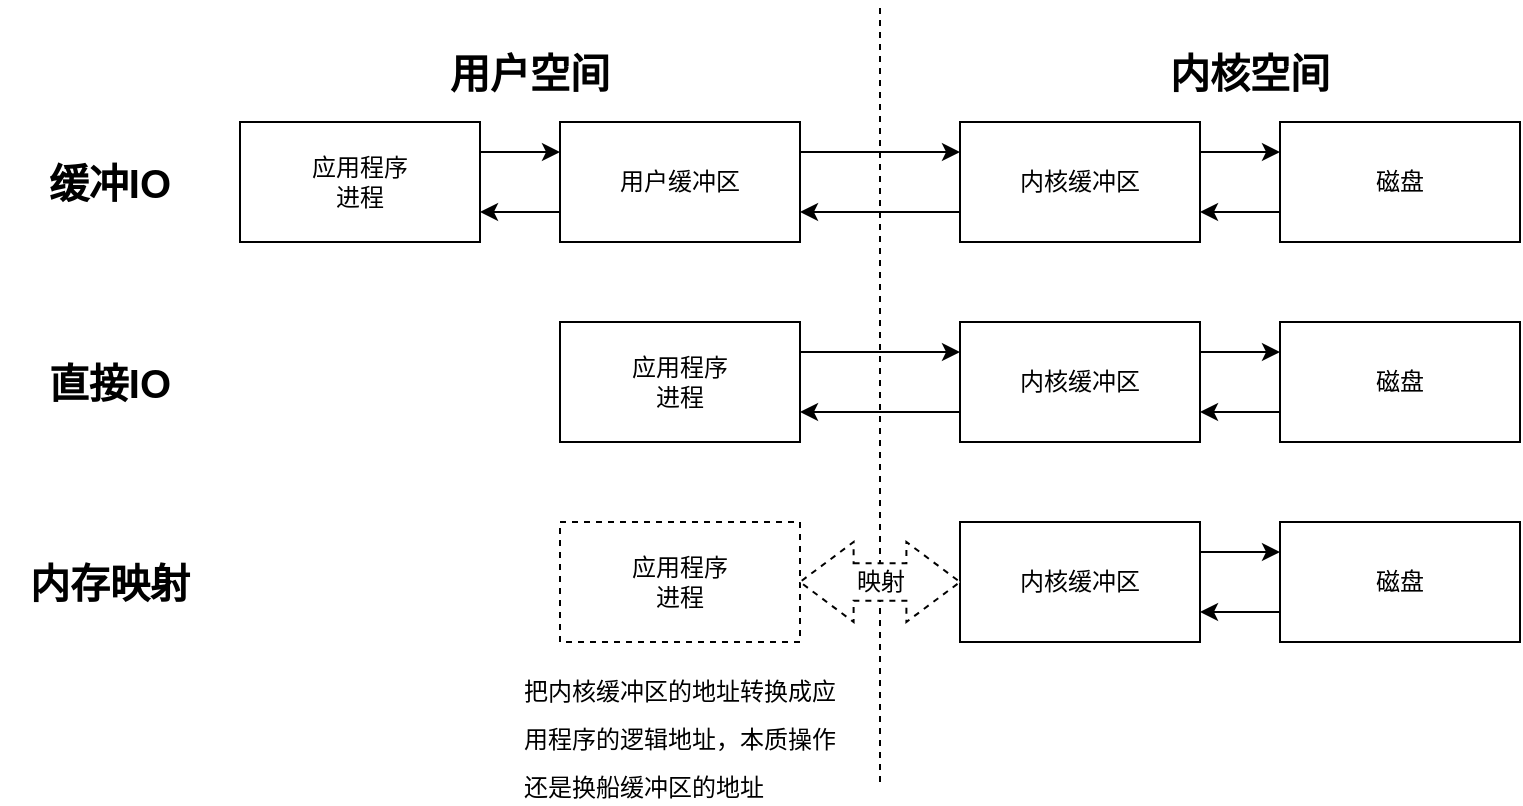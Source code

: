 <mxfile version="18.0.6" type="device" pages="2"><diagram id="jcF2E3bgDXB-c2SOyGUc" name="内存映射"><mxGraphModel dx="1280" dy="795" grid="1" gridSize="10" guides="1" tooltips="1" connect="1" arrows="1" fold="1" page="1" pageScale="1" pageWidth="1169" pageHeight="827" math="0" shadow="0"><root><mxCell id="0"/><mxCell id="1" parent="0"/><mxCell id="wBhKrhbqn0L72-bQqXBa-12" value="" style="endArrow=none;dashed=1;html=1;rounded=0;" edge="1" parent="1"><mxGeometry width="50" height="50" relative="1" as="geometry"><mxPoint x="645" y="560" as="sourcePoint"/><mxPoint x="645" y="170" as="targetPoint"/></mxGeometry></mxCell><mxCell id="wBhKrhbqn0L72-bQqXBa-27" value="" style="group" vertex="1" connectable="0" parent="1"><mxGeometry x="485" y="330" width="480" height="60" as="geometry"/></mxCell><mxCell id="wBhKrhbqn0L72-bQqXBa-13" value="应用程序&lt;br&gt;进程" style="rounded=0;whiteSpace=wrap;html=1;" vertex="1" parent="wBhKrhbqn0L72-bQqXBa-27"><mxGeometry width="120" height="60" as="geometry"/></mxCell><mxCell id="wBhKrhbqn0L72-bQqXBa-18" style="edgeStyle=orthogonalEdgeStyle;rounded=0;orthogonalLoop=1;jettySize=auto;html=1;exitX=0;exitY=0.75;exitDx=0;exitDy=0;entryX=1;entryY=0.75;entryDx=0;entryDy=0;" edge="1" parent="wBhKrhbqn0L72-bQqXBa-27" source="wBhKrhbqn0L72-bQqXBa-14" target="wBhKrhbqn0L72-bQqXBa-13"><mxGeometry relative="1" as="geometry"/></mxCell><mxCell id="wBhKrhbqn0L72-bQqXBa-14" value="内核缓冲区" style="rounded=0;whiteSpace=wrap;html=1;" vertex="1" parent="wBhKrhbqn0L72-bQqXBa-27"><mxGeometry x="200" width="120" height="60" as="geometry"/></mxCell><mxCell id="wBhKrhbqn0L72-bQqXBa-16" style="edgeStyle=orthogonalEdgeStyle;rounded=0;orthogonalLoop=1;jettySize=auto;html=1;exitX=1;exitY=0.25;exitDx=0;exitDy=0;entryX=0;entryY=0.25;entryDx=0;entryDy=0;" edge="1" parent="wBhKrhbqn0L72-bQqXBa-27" source="wBhKrhbqn0L72-bQqXBa-13" target="wBhKrhbqn0L72-bQqXBa-14"><mxGeometry relative="1" as="geometry"/></mxCell><mxCell id="wBhKrhbqn0L72-bQqXBa-19" style="edgeStyle=orthogonalEdgeStyle;rounded=0;orthogonalLoop=1;jettySize=auto;html=1;exitX=0;exitY=0.75;exitDx=0;exitDy=0;entryX=1;entryY=0.75;entryDx=0;entryDy=0;" edge="1" parent="wBhKrhbqn0L72-bQqXBa-27" source="wBhKrhbqn0L72-bQqXBa-15" target="wBhKrhbqn0L72-bQqXBa-14"><mxGeometry relative="1" as="geometry"/></mxCell><mxCell id="wBhKrhbqn0L72-bQqXBa-15" value="磁盘" style="rounded=0;whiteSpace=wrap;html=1;" vertex="1" parent="wBhKrhbqn0L72-bQqXBa-27"><mxGeometry x="360" width="120" height="60" as="geometry"/></mxCell><mxCell id="wBhKrhbqn0L72-bQqXBa-17" style="edgeStyle=orthogonalEdgeStyle;rounded=0;orthogonalLoop=1;jettySize=auto;html=1;exitX=1;exitY=0.25;exitDx=0;exitDy=0;entryX=0;entryY=0.25;entryDx=0;entryDy=0;" edge="1" parent="wBhKrhbqn0L72-bQqXBa-27" source="wBhKrhbqn0L72-bQqXBa-14" target="wBhKrhbqn0L72-bQqXBa-15"><mxGeometry relative="1" as="geometry"/></mxCell><mxCell id="wBhKrhbqn0L72-bQqXBa-28" value="" style="group" vertex="1" connectable="0" parent="1"><mxGeometry x="485" y="430" width="480" height="60" as="geometry"/></mxCell><mxCell id="wBhKrhbqn0L72-bQqXBa-20" value="应用程序&lt;br&gt;进程" style="rounded=0;whiteSpace=wrap;html=1;dashed=1;" vertex="1" parent="wBhKrhbqn0L72-bQqXBa-28"><mxGeometry width="120" height="60" as="geometry"/></mxCell><mxCell id="wBhKrhbqn0L72-bQqXBa-21" value="内核缓冲区" style="rounded=0;whiteSpace=wrap;html=1;" vertex="1" parent="wBhKrhbqn0L72-bQqXBa-28"><mxGeometry x="200" width="120" height="60" as="geometry"/></mxCell><mxCell id="wBhKrhbqn0L72-bQqXBa-24" style="edgeStyle=orthogonalEdgeStyle;rounded=0;orthogonalLoop=1;jettySize=auto;html=1;exitX=0;exitY=0.75;exitDx=0;exitDy=0;entryX=1;entryY=0.75;entryDx=0;entryDy=0;" edge="1" parent="wBhKrhbqn0L72-bQqXBa-28" source="wBhKrhbqn0L72-bQqXBa-22" target="wBhKrhbqn0L72-bQqXBa-21"><mxGeometry relative="1" as="geometry"/></mxCell><mxCell id="wBhKrhbqn0L72-bQqXBa-22" value="磁盘" style="rounded=0;whiteSpace=wrap;html=1;" vertex="1" parent="wBhKrhbqn0L72-bQqXBa-28"><mxGeometry x="360" width="120" height="60" as="geometry"/></mxCell><mxCell id="wBhKrhbqn0L72-bQqXBa-23" style="edgeStyle=orthogonalEdgeStyle;rounded=0;orthogonalLoop=1;jettySize=auto;html=1;exitX=1;exitY=0.25;exitDx=0;exitDy=0;entryX=0;entryY=0.25;entryDx=0;entryDy=0;" edge="1" parent="wBhKrhbqn0L72-bQqXBa-28" source="wBhKrhbqn0L72-bQqXBa-21" target="wBhKrhbqn0L72-bQqXBa-22"><mxGeometry relative="1" as="geometry"/></mxCell><mxCell id="wBhKrhbqn0L72-bQqXBa-26" value="映射" style="html=1;shadow=0;dashed=1;align=center;verticalAlign=middle;shape=mxgraph.arrows2.twoWayArrow;dy=0.53;dx=26.8;" vertex="1" parent="wBhKrhbqn0L72-bQqXBa-28"><mxGeometry x="120" y="10" width="80" height="40" as="geometry"/></mxCell><mxCell id="wBhKrhbqn0L72-bQqXBa-29" value="" style="group" vertex="1" connectable="0" parent="1"><mxGeometry x="325" y="230" width="640" height="60" as="geometry"/></mxCell><mxCell id="wBhKrhbqn0L72-bQqXBa-1" value="应用程序&lt;br&gt;进程" style="rounded=0;whiteSpace=wrap;html=1;" vertex="1" parent="wBhKrhbqn0L72-bQqXBa-29"><mxGeometry width="120" height="60" as="geometry"/></mxCell><mxCell id="wBhKrhbqn0L72-bQqXBa-6" style="edgeStyle=orthogonalEdgeStyle;rounded=0;orthogonalLoop=1;jettySize=auto;html=1;exitX=0;exitY=0.75;exitDx=0;exitDy=0;entryX=1;entryY=0.75;entryDx=0;entryDy=0;" edge="1" parent="wBhKrhbqn0L72-bQqXBa-29" source="wBhKrhbqn0L72-bQqXBa-2" target="wBhKrhbqn0L72-bQqXBa-1"><mxGeometry relative="1" as="geometry"/></mxCell><mxCell id="wBhKrhbqn0L72-bQqXBa-2" value="用户缓冲区" style="rounded=0;whiteSpace=wrap;html=1;" vertex="1" parent="wBhKrhbqn0L72-bQqXBa-29"><mxGeometry x="160" width="120" height="60" as="geometry"/></mxCell><mxCell id="wBhKrhbqn0L72-bQqXBa-5" style="edgeStyle=orthogonalEdgeStyle;rounded=0;orthogonalLoop=1;jettySize=auto;html=1;exitX=1;exitY=0.25;exitDx=0;exitDy=0;entryX=0;entryY=0.25;entryDx=0;entryDy=0;" edge="1" parent="wBhKrhbqn0L72-bQqXBa-29" source="wBhKrhbqn0L72-bQqXBa-1" target="wBhKrhbqn0L72-bQqXBa-2"><mxGeometry relative="1" as="geometry"/></mxCell><mxCell id="wBhKrhbqn0L72-bQqXBa-8" style="edgeStyle=orthogonalEdgeStyle;rounded=0;orthogonalLoop=1;jettySize=auto;html=1;exitX=0;exitY=0.75;exitDx=0;exitDy=0;entryX=1;entryY=0.75;entryDx=0;entryDy=0;" edge="1" parent="wBhKrhbqn0L72-bQqXBa-29" source="wBhKrhbqn0L72-bQqXBa-3" target="wBhKrhbqn0L72-bQqXBa-2"><mxGeometry relative="1" as="geometry"/></mxCell><mxCell id="wBhKrhbqn0L72-bQqXBa-3" value="内核缓冲区" style="rounded=0;whiteSpace=wrap;html=1;" vertex="1" parent="wBhKrhbqn0L72-bQqXBa-29"><mxGeometry x="360" width="120" height="60" as="geometry"/></mxCell><mxCell id="wBhKrhbqn0L72-bQqXBa-7" style="edgeStyle=orthogonalEdgeStyle;rounded=0;orthogonalLoop=1;jettySize=auto;html=1;exitX=1;exitY=0.25;exitDx=0;exitDy=0;entryX=0;entryY=0.25;entryDx=0;entryDy=0;" edge="1" parent="wBhKrhbqn0L72-bQqXBa-29" source="wBhKrhbqn0L72-bQqXBa-2" target="wBhKrhbqn0L72-bQqXBa-3"><mxGeometry relative="1" as="geometry"/></mxCell><mxCell id="wBhKrhbqn0L72-bQqXBa-10" style="edgeStyle=orthogonalEdgeStyle;rounded=0;orthogonalLoop=1;jettySize=auto;html=1;exitX=0;exitY=0.75;exitDx=0;exitDy=0;entryX=1;entryY=0.75;entryDx=0;entryDy=0;" edge="1" parent="wBhKrhbqn0L72-bQqXBa-29" source="wBhKrhbqn0L72-bQqXBa-4" target="wBhKrhbqn0L72-bQqXBa-3"><mxGeometry relative="1" as="geometry"/></mxCell><mxCell id="wBhKrhbqn0L72-bQqXBa-4" value="磁盘" style="rounded=0;whiteSpace=wrap;html=1;" vertex="1" parent="wBhKrhbqn0L72-bQqXBa-29"><mxGeometry x="520" width="120" height="60" as="geometry"/></mxCell><mxCell id="wBhKrhbqn0L72-bQqXBa-9" style="edgeStyle=orthogonalEdgeStyle;rounded=0;orthogonalLoop=1;jettySize=auto;html=1;exitX=1;exitY=0.25;exitDx=0;exitDy=0;entryX=0;entryY=0.25;entryDx=0;entryDy=0;" edge="1" parent="wBhKrhbqn0L72-bQqXBa-29" source="wBhKrhbqn0L72-bQqXBa-3" target="wBhKrhbqn0L72-bQqXBa-4"><mxGeometry relative="1" as="geometry"/></mxCell><mxCell id="wBhKrhbqn0L72-bQqXBa-30" value="用户空间" style="text;html=1;strokeColor=none;fillColor=none;align=center;verticalAlign=middle;whiteSpace=wrap;rounded=0;dashed=1;fontStyle=1;fontSize=20;" vertex="1" parent="1"><mxGeometry x="415" y="190" width="110" height="30" as="geometry"/></mxCell><mxCell id="wBhKrhbqn0L72-bQqXBa-31" value="内核空间" style="text;html=1;strokeColor=none;fillColor=none;align=center;verticalAlign=middle;whiteSpace=wrap;rounded=0;dashed=1;fontStyle=1;fontSize=20;" vertex="1" parent="1"><mxGeometry x="775" y="190" width="110" height="30" as="geometry"/></mxCell><mxCell id="wBhKrhbqn0L72-bQqXBa-32" value="缓冲IO" style="text;html=1;strokeColor=none;fillColor=none;align=center;verticalAlign=middle;whiteSpace=wrap;rounded=0;dashed=1;fontStyle=1;fontSize=20;" vertex="1" parent="1"><mxGeometry x="205" y="245" width="110" height="30" as="geometry"/></mxCell><mxCell id="wBhKrhbqn0L72-bQqXBa-33" value="直接IO" style="text;html=1;strokeColor=none;fillColor=none;align=center;verticalAlign=middle;whiteSpace=wrap;rounded=0;dashed=1;fontStyle=1;fontSize=20;" vertex="1" parent="1"><mxGeometry x="205" y="345" width="110" height="30" as="geometry"/></mxCell><mxCell id="wBhKrhbqn0L72-bQqXBa-34" value="内存映射" style="text;html=1;strokeColor=none;fillColor=none;align=center;verticalAlign=middle;whiteSpace=wrap;rounded=0;dashed=1;fontStyle=1;fontSize=20;" vertex="1" parent="1"><mxGeometry x="205" y="445" width="110" height="30" as="geometry"/></mxCell><mxCell id="wBhKrhbqn0L72-bQqXBa-35" value="&lt;font style=&quot;font-size: 12px;&quot;&gt;把内核缓冲区的地址转换成应用程序的逻辑地址，本质操作还是换船缓冲区的地址&lt;/font&gt;" style="text;html=1;strokeColor=none;fillColor=none;align=left;verticalAlign=middle;whiteSpace=wrap;rounded=0;dashed=1;fontSize=20;" vertex="1" parent="1"><mxGeometry x="465" y="520" width="160" height="30" as="geometry"/></mxCell></root></mxGraphModel></diagram><diagram id="P_rKua5_Q_MOycD9Nl6o" name="零拷贝"><mxGraphModel dx="1536" dy="954" grid="1" gridSize="10" guides="1" tooltips="1" connect="1" arrows="1" fold="1" page="1" pageScale="1" pageWidth="1169" pageHeight="827" math="0" shadow="0"><root><mxCell id="0"/><mxCell id="1" parent="0"/><mxCell id="q8eNE9Dh-h88bgoxB0xI-1" value="" style="endArrow=none;dashed=1;html=1;rounded=0;" edge="1" parent="1"><mxGeometry width="50" height="50" relative="1" as="geometry"><mxPoint x="540" y="590" as="sourcePoint"/><mxPoint x="540" y="150" as="targetPoint"/></mxGeometry></mxCell><mxCell id="q8eNE9Dh-h88bgoxB0xI-28" value="用户空间" style="text;html=1;strokeColor=none;fillColor=none;align=center;verticalAlign=middle;whiteSpace=wrap;rounded=0;dashed=1;fontStyle=1;fontSize=20;" vertex="1" parent="1"><mxGeometry x="380" y="170" width="110" height="30" as="geometry"/></mxCell><mxCell id="q8eNE9Dh-h88bgoxB0xI-29" value="内核空间" style="text;html=1;strokeColor=none;fillColor=none;align=center;verticalAlign=middle;whiteSpace=wrap;rounded=0;dashed=1;fontStyle=1;fontSize=20;" vertex="1" parent="1"><mxGeometry x="670" y="170" width="110" height="30" as="geometry"/></mxCell><mxCell id="q8eNE9Dh-h88bgoxB0xI-30" value="直接IO" style="text;html=1;strokeColor=none;fillColor=none;align=center;verticalAlign=middle;whiteSpace=wrap;rounded=0;dashed=1;fontStyle=1;fontSize=20;" vertex="1" parent="1"><mxGeometry x="220" y="270" width="110" height="30" as="geometry"/></mxCell><mxCell id="q8eNE9Dh-h88bgoxB0xI-37" style="edgeStyle=orthogonalEdgeStyle;rounded=0;orthogonalLoop=1;jettySize=auto;html=1;exitX=1;exitY=0.75;exitDx=0;exitDy=0;entryX=-0.004;entryY=0.341;entryDx=0;entryDy=0;fontSize=12;entryPerimeter=0;" edge="1" parent="1" source="q8eNE9Dh-h88bgoxB0xI-18" target="q8eNE9Dh-h88bgoxB0xI-5"><mxGeometry relative="1" as="geometry"/></mxCell><mxCell id="q8eNE9Dh-h88bgoxB0xI-18" value="应用程序&lt;br&gt;进程" style="rounded=0;whiteSpace=wrap;html=1;" vertex="1" parent="1"><mxGeometry x="380" y="210" width="120" height="160" as="geometry"/></mxCell><mxCell id="q8eNE9Dh-h88bgoxB0xI-35" style="edgeStyle=orthogonalEdgeStyle;rounded=0;orthogonalLoop=1;jettySize=auto;html=1;exitX=0;exitY=0.5;exitDx=0;exitDy=0;entryX=1.006;entryY=0.188;entryDx=0;entryDy=0;fontSize=12;entryPerimeter=0;" edge="1" parent="1" source="q8eNE9Dh-h88bgoxB0xI-23" target="q8eNE9Dh-h88bgoxB0xI-18"><mxGeometry relative="1" as="geometry"/></mxCell><mxCell id="q8eNE9Dh-h88bgoxB0xI-23" value="内核缓冲区" style="rounded=0;whiteSpace=wrap;html=1;" vertex="1" parent="1"><mxGeometry x="580" y="210" width="120" height="60" as="geometry"/></mxCell><mxCell id="q8eNE9Dh-h88bgoxB0xI-34" style="edgeStyle=orthogonalEdgeStyle;rounded=0;orthogonalLoop=1;jettySize=auto;html=1;exitX=0;exitY=0.5;exitDx=0;exitDy=0;entryX=1;entryY=0.5;entryDx=0;entryDy=0;fontSize=12;" edge="1" parent="1" source="q8eNE9Dh-h88bgoxB0xI-26" target="q8eNE9Dh-h88bgoxB0xI-23"><mxGeometry relative="1" as="geometry"/></mxCell><mxCell id="q8eNE9Dh-h88bgoxB0xI-26" value="磁盘" style="rounded=0;whiteSpace=wrap;html=1;" vertex="1" parent="1"><mxGeometry x="740" y="210" width="120" height="60" as="geometry"/></mxCell><mxCell id="q8eNE9Dh-h88bgoxB0xI-36" style="edgeStyle=orthogonalEdgeStyle;rounded=0;orthogonalLoop=1;jettySize=auto;html=1;exitX=1;exitY=0.5;exitDx=0;exitDy=0;entryX=0;entryY=0.5;entryDx=0;entryDy=0;fontSize=12;" edge="1" parent="1" source="q8eNE9Dh-h88bgoxB0xI-5" target="q8eNE9Dh-h88bgoxB0xI-8"><mxGeometry relative="1" as="geometry"/></mxCell><mxCell id="q8eNE9Dh-h88bgoxB0xI-5" value="socket缓冲区" style="rounded=0;whiteSpace=wrap;html=1;" vertex="1" parent="1"><mxGeometry x="580" y="310" width="120" height="60" as="geometry"/></mxCell><mxCell id="q8eNE9Dh-h88bgoxB0xI-8" value="网络" style="rounded=0;whiteSpace=wrap;html=1;" vertex="1" parent="1"><mxGeometry x="740" y="310" width="120" height="60" as="geometry"/></mxCell><mxCell id="q8eNE9Dh-h88bgoxB0xI-42" value="内核缓冲区" style="rounded=0;whiteSpace=wrap;html=1;" vertex="1" parent="1"><mxGeometry x="580" y="420" width="120" height="60" as="geometry"/></mxCell><mxCell id="q8eNE9Dh-h88bgoxB0xI-43" style="edgeStyle=orthogonalEdgeStyle;rounded=0;orthogonalLoop=1;jettySize=auto;html=1;exitX=0;exitY=0.5;exitDx=0;exitDy=0;entryX=1;entryY=0.5;entryDx=0;entryDy=0;fontSize=12;" edge="1" parent="1" source="q8eNE9Dh-h88bgoxB0xI-44" target="q8eNE9Dh-h88bgoxB0xI-42"><mxGeometry relative="1" as="geometry"/></mxCell><mxCell id="q8eNE9Dh-h88bgoxB0xI-44" value="磁盘" style="rounded=0;whiteSpace=wrap;html=1;" vertex="1" parent="1"><mxGeometry x="740" y="420" width="120" height="60" as="geometry"/></mxCell><mxCell id="q8eNE9Dh-h88bgoxB0xI-45" style="edgeStyle=orthogonalEdgeStyle;rounded=0;orthogonalLoop=1;jettySize=auto;html=1;exitX=1;exitY=0.5;exitDx=0;exitDy=0;entryX=0;entryY=0.5;entryDx=0;entryDy=0;fontSize=12;" edge="1" parent="1" source="q8eNE9Dh-h88bgoxB0xI-46" target="q8eNE9Dh-h88bgoxB0xI-47"><mxGeometry relative="1" as="geometry"/></mxCell><mxCell id="q8eNE9Dh-h88bgoxB0xI-46" value="socket缓冲区" style="rounded=0;whiteSpace=wrap;html=1;" vertex="1" parent="1"><mxGeometry x="580" y="520" width="120" height="60" as="geometry"/></mxCell><mxCell id="q8eNE9Dh-h88bgoxB0xI-47" value="网络" style="rounded=0;whiteSpace=wrap;html=1;" vertex="1" parent="1"><mxGeometry x="740" y="520" width="120" height="60" as="geometry"/></mxCell><mxCell id="q8eNE9Dh-h88bgoxB0xI-48" value="映射" style="html=1;shadow=0;dashed=1;align=center;verticalAlign=middle;shape=mxgraph.arrows2.twoWayArrow;dy=0.57;dx=12.03;fontSize=12;rotation=90;" vertex="1" parent="1"><mxGeometry x="621.56" y="482" width="36.87" height="35" as="geometry"/></mxCell><mxCell id="q8eNE9Dh-h88bgoxB0xI-49" value="零拷贝" style="text;html=1;strokeColor=none;fillColor=none;align=center;verticalAlign=middle;whiteSpace=wrap;rounded=0;dashed=1;fontStyle=1;fontSize=20;" vertex="1" parent="1"><mxGeometry x="220" y="484.5" width="110" height="30" as="geometry"/></mxCell></root></mxGraphModel></diagram></mxfile>